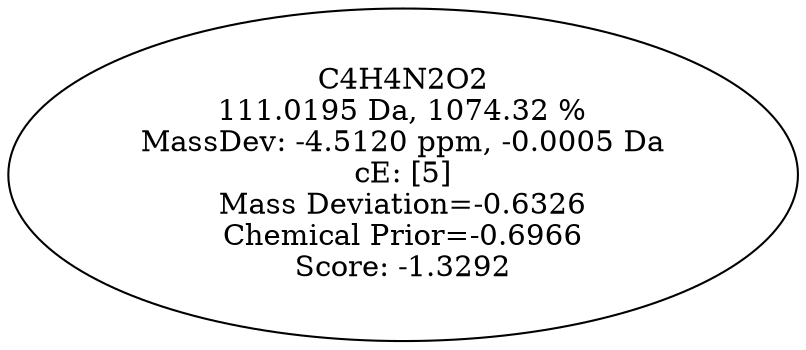 strict digraph {
v1 [label="C4H4N2O2\n111.0195 Da, 1074.32 %\nMassDev: -4.5120 ppm, -0.0005 Da\ncE: [5]\nMass Deviation=-0.6326\nChemical Prior=-0.6966\nScore: -1.3292"];
}